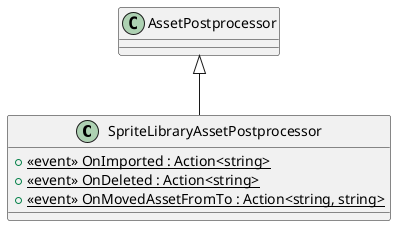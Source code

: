 @startuml
class SpriteLibraryAssetPostprocessor {
    + {static}  <<event>> OnImported : Action<string> 
    + {static}  <<event>> OnDeleted : Action<string> 
    + {static}  <<event>> OnMovedAssetFromTo : Action<string, string> 
}
AssetPostprocessor <|-- SpriteLibraryAssetPostprocessor
@enduml
